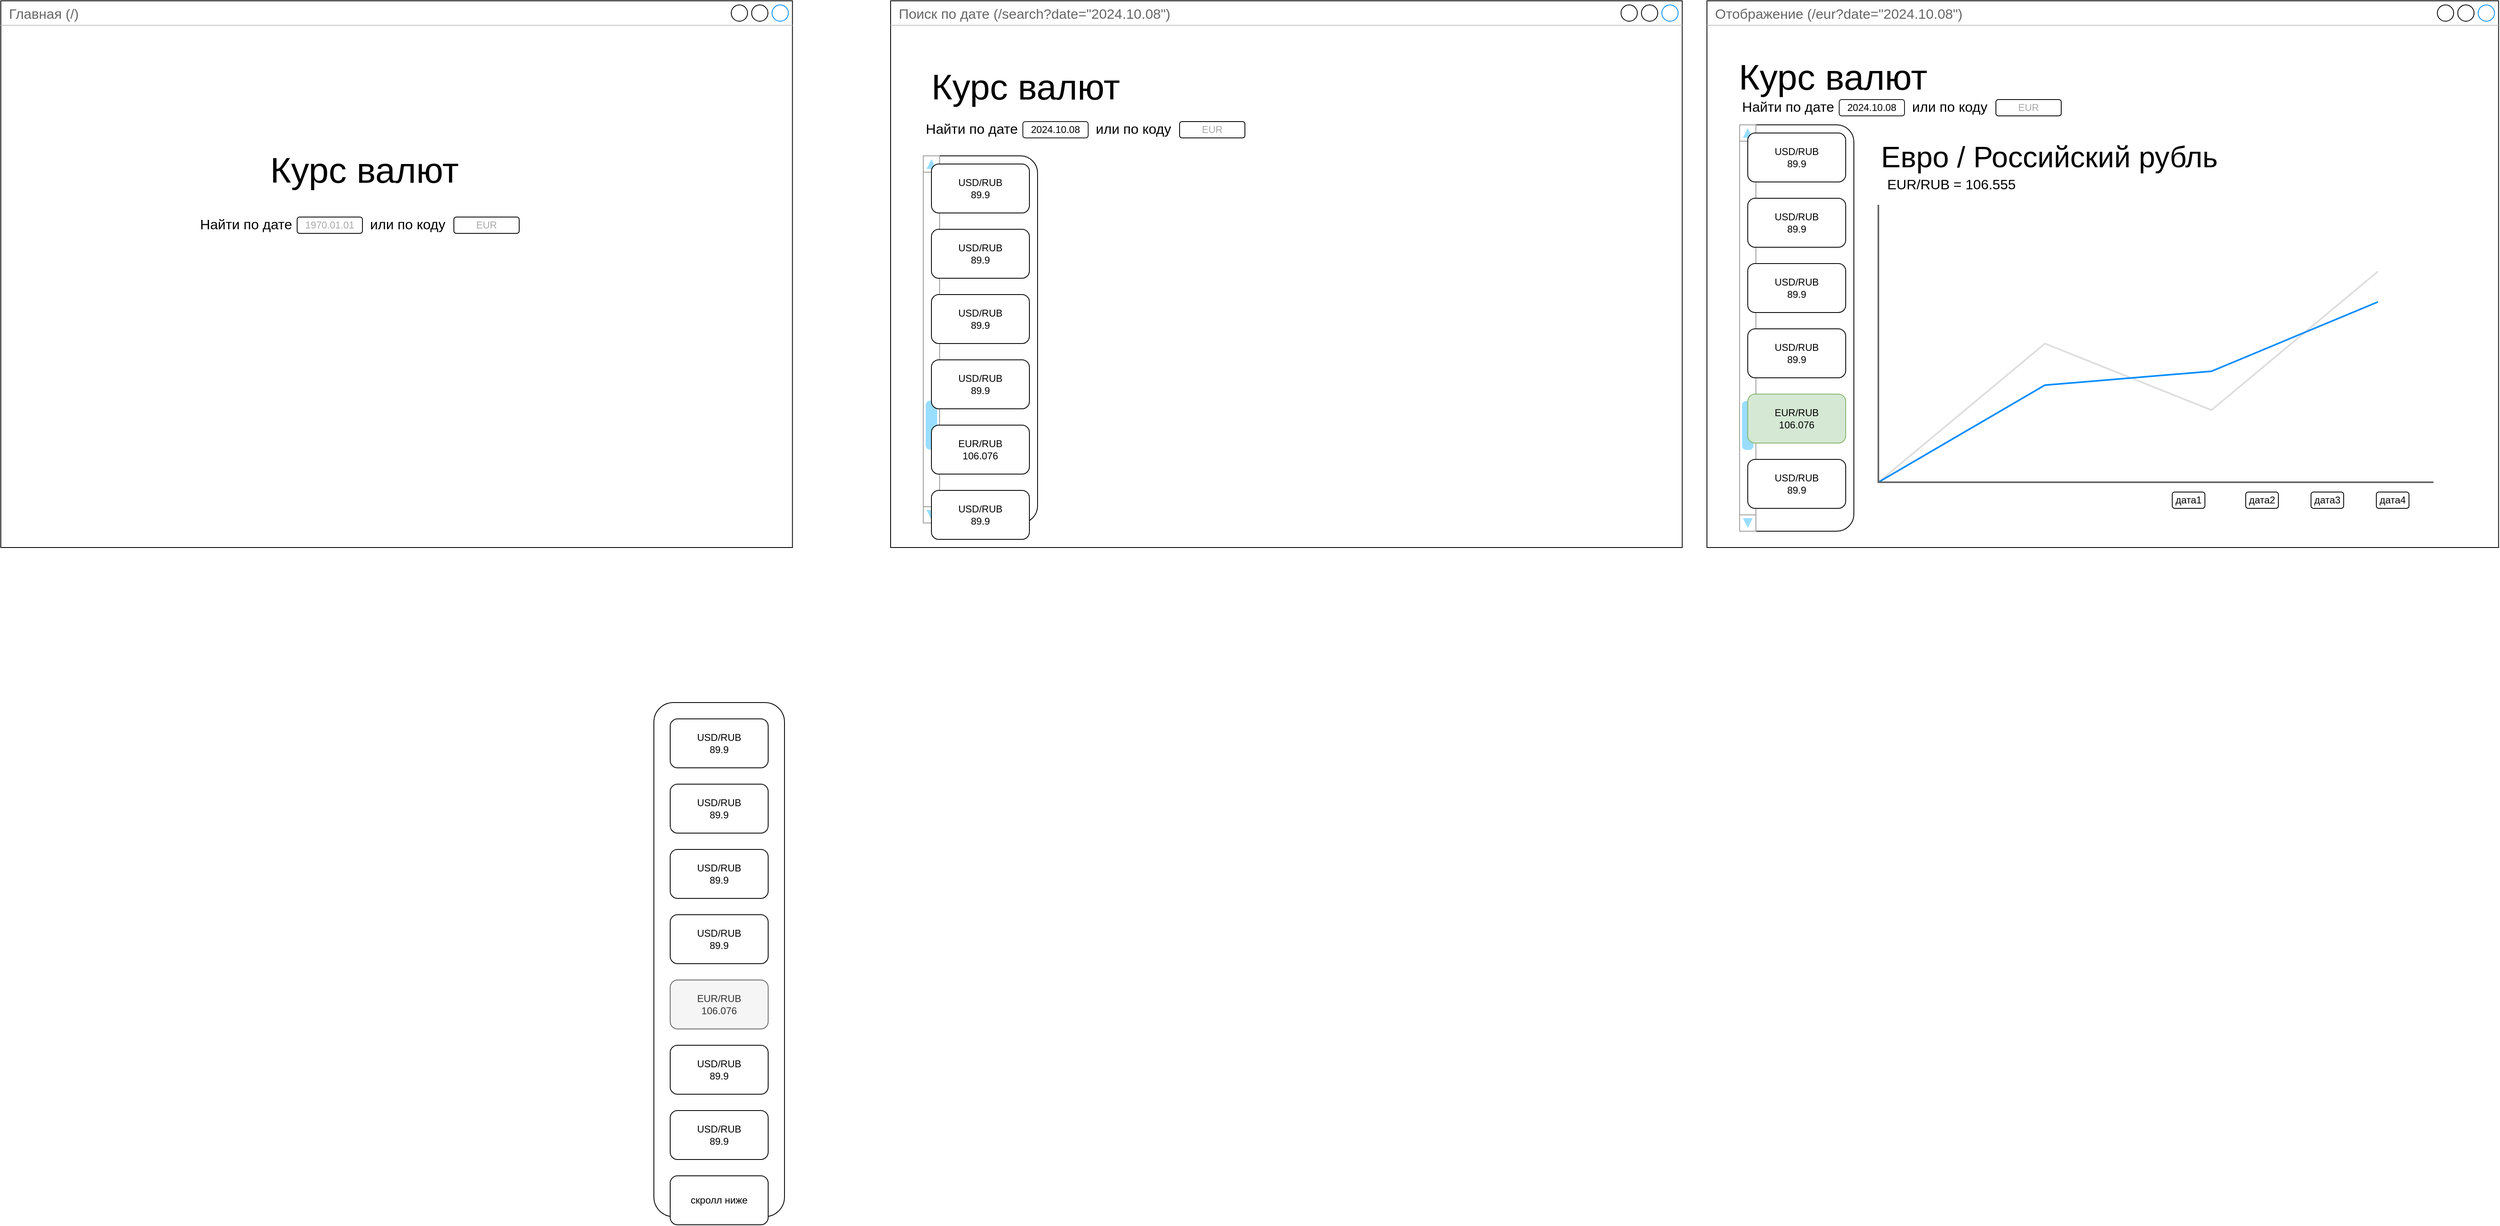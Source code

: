 <mxfile version="24.7.17">
  <diagram name="Page-1" id="2cc2dc42-3aac-f2a9-1cec-7a8b7cbee084">
    <mxGraphModel dx="4780" dy="2787" grid="1" gridSize="10" guides="1" tooltips="1" connect="1" arrows="1" fold="1" page="1" pageScale="1" pageWidth="1100" pageHeight="850" background="none" math="0" shadow="0">
      <root>
        <mxCell id="0" />
        <mxCell id="1" parent="0" />
        <mxCell id="kEUkBG7BpFwua_Kbx91v-36" value="Поиск по дате (/search?date=&quot;2024.10.08&quot;)" style="strokeWidth=1;shadow=0;dashed=0;align=center;html=1;shape=mxgraph.mockup.containers.window;align=left;verticalAlign=top;spacingLeft=8;strokeColor2=#008cff;strokeColor3=#c4c4c4;fontColor=#666666;mainText=;fontSize=17;labelBackgroundColor=none;whiteSpace=wrap;" parent="1" vertex="1">
          <mxGeometry x="1120" y="40" width="969.74" height="670" as="geometry" />
        </mxCell>
        <mxCell id="kEUkBG7BpFwua_Kbx91v-37" value="&lt;font style=&quot;font-size: 44px;&quot;&gt;Курс валют&lt;/font&gt;" style="text;html=1;align=center;verticalAlign=middle;resizable=0;points=[];autosize=1;strokeColor=none;fillColor=none;" parent="1" vertex="1">
          <mxGeometry x="1160" y="111" width="250" height="70" as="geometry" />
        </mxCell>
        <mxCell id="kEUkBG7BpFwua_Kbx91v-50" value="" style="rounded=1;whiteSpace=wrap;html=1;" parent="1" vertex="1">
          <mxGeometry x="830" y="900" width="160" height="630" as="geometry" />
        </mxCell>
        <mxCell id="kEUkBG7BpFwua_Kbx91v-51" value="USD/RUB&lt;br&gt;89.9" style="rounded=1;whiteSpace=wrap;html=1;" parent="1" vertex="1">
          <mxGeometry x="850" y="920" width="120" height="60" as="geometry" />
        </mxCell>
        <mxCell id="kEUkBG7BpFwua_Kbx91v-52" value="USD/RUB&lt;br&gt;89.9" style="rounded=1;whiteSpace=wrap;html=1;" parent="1" vertex="1">
          <mxGeometry x="850" y="1000" width="120" height="60" as="geometry" />
        </mxCell>
        <mxCell id="kEUkBG7BpFwua_Kbx91v-53" value="USD/RUB&lt;br&gt;89.9" style="rounded=1;whiteSpace=wrap;html=1;" parent="1" vertex="1">
          <mxGeometry x="850" y="1080" width="120" height="60" as="geometry" />
        </mxCell>
        <mxCell id="kEUkBG7BpFwua_Kbx91v-54" value="USD/RUB&lt;br&gt;89.9" style="rounded=1;whiteSpace=wrap;html=1;" parent="1" vertex="1">
          <mxGeometry x="850" y="1160" width="120" height="60" as="geometry" />
        </mxCell>
        <mxCell id="kEUkBG7BpFwua_Kbx91v-55" value="EUR/RUB&lt;br&gt;106.076" style="rounded=1;whiteSpace=wrap;html=1;fillColor=#f5f5f5;strokeColor=#666666;fontColor=#333333;" parent="1" vertex="1">
          <mxGeometry x="850" y="1240" width="120" height="60" as="geometry" />
        </mxCell>
        <mxCell id="kEUkBG7BpFwua_Kbx91v-56" value="USD/RUB&lt;br&gt;89.9" style="rounded=1;whiteSpace=wrap;html=1;" parent="1" vertex="1">
          <mxGeometry x="850" y="1320" width="120" height="60" as="geometry" />
        </mxCell>
        <mxCell id="kEUkBG7BpFwua_Kbx91v-57" value="USD/RUB&lt;br&gt;89.9" style="rounded=1;whiteSpace=wrap;html=1;" parent="1" vertex="1">
          <mxGeometry x="850" y="1400" width="120" height="60" as="geometry" />
        </mxCell>
        <mxCell id="kEUkBG7BpFwua_Kbx91v-58" value="скролл ниже" style="rounded=1;whiteSpace=wrap;html=1;" parent="1" vertex="1">
          <mxGeometry x="850" y="1480" width="120" height="60" as="geometry" />
        </mxCell>
        <mxCell id="kEUkBG7BpFwua_Kbx91v-59" value="&lt;font style=&quot;font-size: 17px;&quot;&gt;Найти по дате&lt;/font&gt;" style="text;html=1;align=center;verticalAlign=middle;resizable=0;points=[];autosize=1;strokeColor=none;fillColor=none;" parent="1" vertex="1">
          <mxGeometry x="1149" y="183" width="140" height="30" as="geometry" />
        </mxCell>
        <mxCell id="kEUkBG7BpFwua_Kbx91v-60" value="&lt;font style=&quot;font-size: 17px;&quot;&gt;или по коду&lt;/font&gt;" style="text;html=1;align=center;verticalAlign=middle;resizable=0;points=[];autosize=1;strokeColor=none;fillColor=none;" parent="1" vertex="1">
          <mxGeometry x="1357" y="183" width="120" height="30" as="geometry" />
        </mxCell>
        <mxCell id="kEUkBG7BpFwua_Kbx91v-61" value="&lt;font color=&quot;#a8a8a8&quot;&gt;EUR&lt;/font&gt;" style="rounded=1;whiteSpace=wrap;html=1;" parent="1" vertex="1">
          <mxGeometry x="1474" y="188" width="80" height="20" as="geometry" />
        </mxCell>
        <mxCell id="kEUkBG7BpFwua_Kbx91v-62" value="2024.10.08" style="rounded=1;whiteSpace=wrap;html=1;strokeColor=#141414;" parent="1" vertex="1">
          <mxGeometry x="1282" y="188" width="80" height="20" as="geometry" />
        </mxCell>
        <mxCell id="kEUkBG7BpFwua_Kbx91v-63" value="" style="rounded=1;whiteSpace=wrap;html=1;" parent="1" vertex="1">
          <mxGeometry x="1160" y="230" width="140" height="450" as="geometry" />
        </mxCell>
        <mxCell id="kEUkBG7BpFwua_Kbx91v-65" value="Главная (/)" style="strokeWidth=1;shadow=0;dashed=0;align=center;html=1;shape=mxgraph.mockup.containers.window;align=left;verticalAlign=top;spacingLeft=8;strokeColor2=#008cff;strokeColor3=#c4c4c4;fontColor=#666666;mainText=;fontSize=17;labelBackgroundColor=none;whiteSpace=wrap;" parent="1" vertex="1">
          <mxGeometry x="30" y="40" width="969.74" height="670" as="geometry" />
        </mxCell>
        <mxCell id="kEUkBG7BpFwua_Kbx91v-66" value="&lt;font style=&quot;font-size: 44px;&quot;&gt;Курс валют&lt;/font&gt;" style="text;html=1;align=center;verticalAlign=middle;resizable=0;points=[];autosize=1;strokeColor=none;fillColor=none;" parent="1" vertex="1">
          <mxGeometry x="350" y="213" width="250" height="70" as="geometry" />
        </mxCell>
        <mxCell id="kEUkBG7BpFwua_Kbx91v-67" value="&lt;font style=&quot;font-size: 17px;&quot;&gt;Найти по дате&lt;/font&gt;" style="text;html=1;align=center;verticalAlign=middle;resizable=0;points=[];autosize=1;strokeColor=none;fillColor=none;" parent="1" vertex="1">
          <mxGeometry x="260" y="300" width="140" height="30" as="geometry" />
        </mxCell>
        <mxCell id="kEUkBG7BpFwua_Kbx91v-68" value="&lt;font style=&quot;font-size: 17px;&quot;&gt;или по коду&lt;/font&gt;" style="text;html=1;align=center;verticalAlign=middle;resizable=0;points=[];autosize=1;strokeColor=none;fillColor=none;" parent="1" vertex="1">
          <mxGeometry x="468" y="300" width="120" height="30" as="geometry" />
        </mxCell>
        <mxCell id="kEUkBG7BpFwua_Kbx91v-69" value="&lt;font color=&quot;#a8a8a8&quot;&gt;EUR&lt;/font&gt;" style="rounded=1;whiteSpace=wrap;html=1;" parent="1" vertex="1">
          <mxGeometry x="585" y="305" width="80" height="20" as="geometry" />
        </mxCell>
        <mxCell id="kEUkBG7BpFwua_Kbx91v-70" value="&lt;font color=&quot;#a8a8a8&quot;&gt;1970.01.01&lt;/font&gt;" style="rounded=1;whiteSpace=wrap;html=1;" parent="1" vertex="1">
          <mxGeometry x="393" y="305" width="80" height="20" as="geometry" />
        </mxCell>
        <mxCell id="kEUkBG7BpFwua_Kbx91v-79" value="" style="verticalLabelPosition=bottom;shadow=0;dashed=0;align=center;html=1;verticalAlign=top;strokeWidth=1;shape=mxgraph.mockup.navigation.scrollBar;strokeColor=#999999;barPos=20;fillColor2=#99ddff;strokeColor2=none;direction=north;" parent="1" vertex="1">
          <mxGeometry x="1160" y="230" width="20" height="450" as="geometry" />
        </mxCell>
        <mxCell id="kEUkBG7BpFwua_Kbx91v-72" value="USD/RUB&lt;br&gt;89.9" style="rounded=1;whiteSpace=wrap;html=1;" parent="1" vertex="1">
          <mxGeometry x="1170" y="240" width="120" height="60" as="geometry" />
        </mxCell>
        <mxCell id="kEUkBG7BpFwua_Kbx91v-73" value="USD/RUB&lt;br&gt;89.9" style="rounded=1;whiteSpace=wrap;html=1;" parent="1" vertex="1">
          <mxGeometry x="1170" y="320" width="120" height="60" as="geometry" />
        </mxCell>
        <mxCell id="kEUkBG7BpFwua_Kbx91v-74" value="USD/RUB&lt;br&gt;89.9" style="rounded=1;whiteSpace=wrap;html=1;" parent="1" vertex="1">
          <mxGeometry x="1170" y="400" width="120" height="60" as="geometry" />
        </mxCell>
        <mxCell id="kEUkBG7BpFwua_Kbx91v-75" value="USD/RUB&lt;br&gt;89.9" style="rounded=1;whiteSpace=wrap;html=1;" parent="1" vertex="1">
          <mxGeometry x="1170" y="480" width="120" height="60" as="geometry" />
        </mxCell>
        <mxCell id="kEUkBG7BpFwua_Kbx91v-76" value="EUR/RUB&lt;br&gt;106.076" style="rounded=1;whiteSpace=wrap;html=1;" parent="1" vertex="1">
          <mxGeometry x="1170" y="560" width="120" height="60" as="geometry" />
        </mxCell>
        <mxCell id="kEUkBG7BpFwua_Kbx91v-77" value="USD/RUB&lt;br&gt;89.9" style="rounded=1;whiteSpace=wrap;html=1;" parent="1" vertex="1">
          <mxGeometry x="1170" y="640" width="120" height="60" as="geometry" />
        </mxCell>
        <mxCell id="kEUkBG7BpFwua_Kbx91v-80" value="Отображение (/eur?date=&quot;2024.10.08&quot;)" style="strokeWidth=1;shadow=0;dashed=0;align=center;html=1;shape=mxgraph.mockup.containers.window;align=left;verticalAlign=top;spacingLeft=8;strokeColor2=#008cff;strokeColor3=#c4c4c4;fontColor=#666666;mainText=;fontSize=17;labelBackgroundColor=none;whiteSpace=wrap;" parent="1" vertex="1">
          <mxGeometry x="2120" y="40" width="969.74" height="670" as="geometry" />
        </mxCell>
        <mxCell id="kEUkBG7BpFwua_Kbx91v-81" value="&lt;font style=&quot;font-size: 44px;&quot;&gt;Курс валют&lt;/font&gt;" style="text;html=1;align=center;verticalAlign=middle;resizable=0;points=[];autosize=1;strokeColor=none;fillColor=none;" parent="1" vertex="1">
          <mxGeometry x="2149" y="99" width="250" height="70" as="geometry" />
        </mxCell>
        <mxCell id="kEUkBG7BpFwua_Kbx91v-82" value="&lt;font style=&quot;font-size: 17px;&quot;&gt;Найти по дате&lt;/font&gt;" style="text;html=1;align=center;verticalAlign=middle;resizable=0;points=[];autosize=1;strokeColor=none;fillColor=none;" parent="1" vertex="1">
          <mxGeometry x="2149" y="156" width="140" height="30" as="geometry" />
        </mxCell>
        <mxCell id="kEUkBG7BpFwua_Kbx91v-83" value="&lt;font style=&quot;font-size: 17px;&quot;&gt;или по коду&lt;/font&gt;" style="text;html=1;align=center;verticalAlign=middle;resizable=0;points=[];autosize=1;strokeColor=none;fillColor=none;" parent="1" vertex="1">
          <mxGeometry x="2357" y="156" width="120" height="30" as="geometry" />
        </mxCell>
        <mxCell id="kEUkBG7BpFwua_Kbx91v-84" value="&lt;font color=&quot;#a8a8a8&quot;&gt;EUR&lt;/font&gt;" style="rounded=1;whiteSpace=wrap;html=1;" parent="1" vertex="1">
          <mxGeometry x="2474" y="161" width="80" height="20" as="geometry" />
        </mxCell>
        <mxCell id="kEUkBG7BpFwua_Kbx91v-85" value="2024.10.08" style="rounded=1;whiteSpace=wrap;html=1;strokeColor=#141414;" parent="1" vertex="1">
          <mxGeometry x="2282" y="161" width="80" height="20" as="geometry" />
        </mxCell>
        <mxCell id="kEUkBG7BpFwua_Kbx91v-86" value="" style="rounded=1;whiteSpace=wrap;html=1;" parent="1" vertex="1">
          <mxGeometry x="2160" y="192" width="140" height="498" as="geometry" />
        </mxCell>
        <mxCell id="kEUkBG7BpFwua_Kbx91v-87" value="" style="verticalLabelPosition=bottom;shadow=0;dashed=0;align=center;html=1;verticalAlign=top;strokeWidth=1;shape=mxgraph.mockup.navigation.scrollBar;strokeColor=#999999;barPos=20;fillColor2=#99ddff;strokeColor2=none;direction=north;" parent="1" vertex="1">
          <mxGeometry x="2160" y="192" width="20" height="498" as="geometry" />
        </mxCell>
        <mxCell id="kEUkBG7BpFwua_Kbx91v-88" value="USD/RUB&lt;br&gt;89.9" style="rounded=1;whiteSpace=wrap;html=1;" parent="1" vertex="1">
          <mxGeometry x="2170" y="202" width="120" height="60" as="geometry" />
        </mxCell>
        <mxCell id="kEUkBG7BpFwua_Kbx91v-89" value="USD/RUB&lt;br&gt;89.9" style="rounded=1;whiteSpace=wrap;html=1;" parent="1" vertex="1">
          <mxGeometry x="2170" y="282" width="120" height="60" as="geometry" />
        </mxCell>
        <mxCell id="kEUkBG7BpFwua_Kbx91v-90" value="USD/RUB&lt;br&gt;89.9" style="rounded=1;whiteSpace=wrap;html=1;" parent="1" vertex="1">
          <mxGeometry x="2170" y="362" width="120" height="60" as="geometry" />
        </mxCell>
        <mxCell id="kEUkBG7BpFwua_Kbx91v-91" value="USD/RUB&lt;br&gt;89.9" style="rounded=1;whiteSpace=wrap;html=1;" parent="1" vertex="1">
          <mxGeometry x="2170" y="442" width="120" height="60" as="geometry" />
        </mxCell>
        <mxCell id="kEUkBG7BpFwua_Kbx91v-92" value="EUR/RUB&lt;br&gt;106.076" style="rounded=1;whiteSpace=wrap;html=1;fillColor=#d5e8d4;strokeColor=#82b366;" parent="1" vertex="1">
          <mxGeometry x="2170" y="522" width="120" height="60" as="geometry" />
        </mxCell>
        <mxCell id="kEUkBG7BpFwua_Kbx91v-93" value="USD/RUB&lt;br&gt;89.9" style="rounded=1;whiteSpace=wrap;html=1;" parent="1" vertex="1">
          <mxGeometry x="2170" y="602" width="120" height="60" as="geometry" />
        </mxCell>
        <mxCell id="kEUkBG7BpFwua_Kbx91v-94" value="&lt;font style=&quot;font-size: 17px;&quot;&gt;EUR/RUB = 106.555&lt;/font&gt;" style="text;html=1;align=center;verticalAlign=middle;resizable=0;points=[];autosize=1;strokeColor=none;fillColor=none;" parent="1" vertex="1">
          <mxGeometry x="2324" y="251" width="190" height="30" as="geometry" />
        </mxCell>
        <mxCell id="kEUkBG7BpFwua_Kbx91v-95" value="&lt;font style=&quot;font-size: 36px;&quot;&gt;Евро / Российский рубль&lt;/font&gt;" style="text;html=1;align=center;verticalAlign=middle;resizable=0;points=[];autosize=1;strokeColor=none;fillColor=none;" parent="1" vertex="1">
          <mxGeometry x="2319" y="201" width="440" height="60" as="geometry" />
        </mxCell>
        <mxCell id="kEUkBG7BpFwua_Kbx91v-96" value="" style="verticalLabelPosition=bottom;shadow=0;dashed=0;align=center;html=1;verticalAlign=top;strokeWidth=1;shape=mxgraph.mockup.graphics.lineChart;strokeColor=none;strokeColor2=#666666;strokeColor3=#008cff;strokeColor4=#dddddd;" parent="1" vertex="1">
          <mxGeometry x="2330" y="290" width="680" height="340" as="geometry" />
        </mxCell>
        <mxCell id="kEUkBG7BpFwua_Kbx91v-97" value="дата1" style="rounded=1;whiteSpace=wrap;html=1;" parent="1" vertex="1">
          <mxGeometry x="2690" y="642" width="40" height="20" as="geometry" />
        </mxCell>
        <mxCell id="kEUkBG7BpFwua_Kbx91v-98" value="дата2" style="rounded=1;whiteSpace=wrap;html=1;" parent="1" vertex="1">
          <mxGeometry x="2780" y="642" width="40" height="20" as="geometry" />
        </mxCell>
        <mxCell id="kEUkBG7BpFwua_Kbx91v-99" value="дата3" style="rounded=1;whiteSpace=wrap;html=1;" parent="1" vertex="1">
          <mxGeometry x="2860" y="642" width="40" height="20" as="geometry" />
        </mxCell>
        <mxCell id="kEUkBG7BpFwua_Kbx91v-100" value="дата4" style="rounded=1;whiteSpace=wrap;html=1;" parent="1" vertex="1">
          <mxGeometry x="2940" y="642" width="40" height="20" as="geometry" />
        </mxCell>
      </root>
    </mxGraphModel>
  </diagram>
</mxfile>
